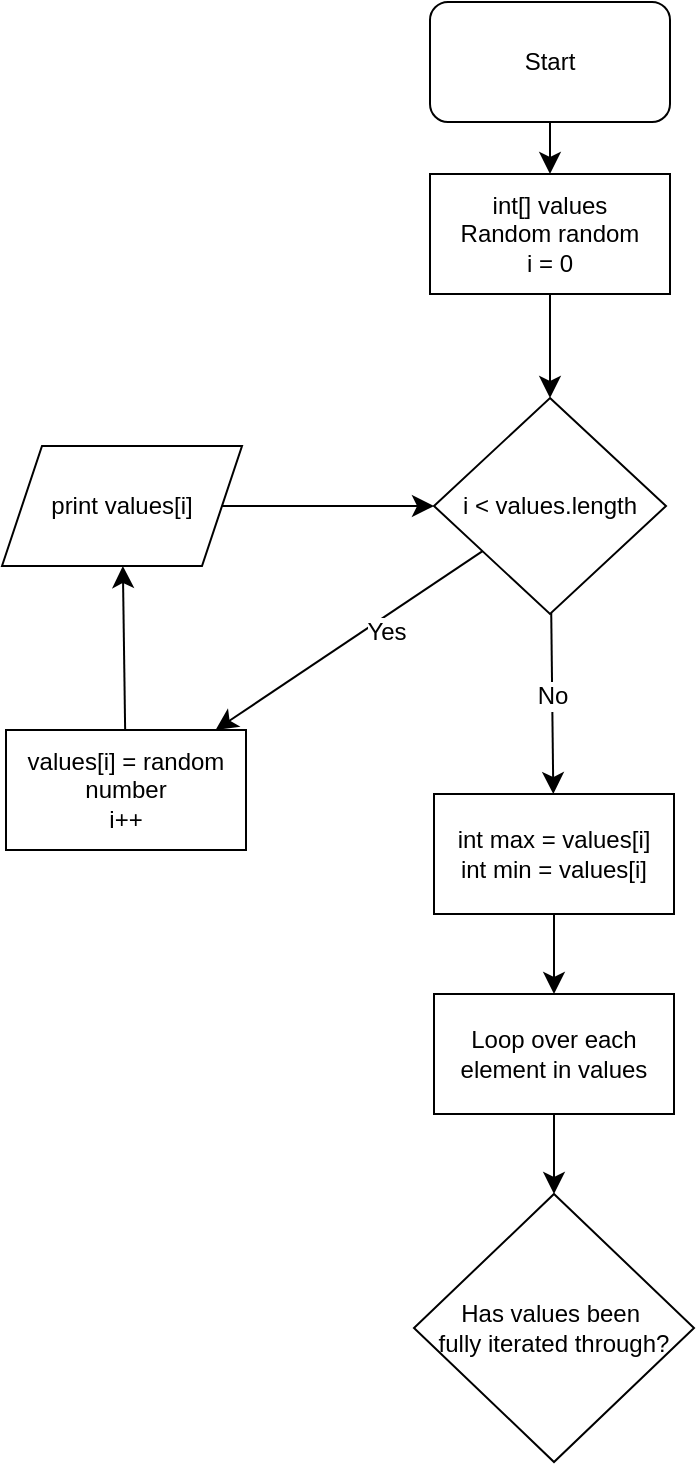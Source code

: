 <mxfile version="24.3.1" type="github">
  <diagram name="Page-1" id="FsuGxpL8HOvJ22LNAF80">
    <mxGraphModel dx="1720" dy="1352" grid="0" gridSize="10" guides="1" tooltips="1" connect="1" arrows="1" fold="1" page="0" pageScale="1" pageWidth="850" pageHeight="1100" math="0" shadow="0">
      <root>
        <mxCell id="0" />
        <mxCell id="1" parent="0" />
        <mxCell id="iq4Q4E2AROiZAFnfzlPP-4" value="" style="edgeStyle=none;curved=1;rounded=0;orthogonalLoop=1;jettySize=auto;html=1;fontSize=12;startSize=8;endSize=8;" edge="1" parent="1" source="iq4Q4E2AROiZAFnfzlPP-2" target="iq4Q4E2AROiZAFnfzlPP-3">
          <mxGeometry relative="1" as="geometry" />
        </mxCell>
        <mxCell id="iq4Q4E2AROiZAFnfzlPP-2" value="Start" style="rounded=1;whiteSpace=wrap;html=1;" vertex="1" parent="1">
          <mxGeometry x="53" y="-79" width="120" height="60" as="geometry" />
        </mxCell>
        <mxCell id="iq4Q4E2AROiZAFnfzlPP-6" value="" style="edgeStyle=none;curved=1;rounded=0;orthogonalLoop=1;jettySize=auto;html=1;fontSize=12;startSize=8;endSize=8;" edge="1" parent="1" source="iq4Q4E2AROiZAFnfzlPP-3" target="iq4Q4E2AROiZAFnfzlPP-5">
          <mxGeometry relative="1" as="geometry" />
        </mxCell>
        <mxCell id="iq4Q4E2AROiZAFnfzlPP-3" value="int[] values&lt;div&gt;Random random&lt;/div&gt;&lt;div&gt;i = 0&lt;/div&gt;" style="rounded=0;whiteSpace=wrap;html=1;" vertex="1" parent="1">
          <mxGeometry x="53" y="7" width="120" height="60" as="geometry" />
        </mxCell>
        <mxCell id="iq4Q4E2AROiZAFnfzlPP-10" value="" style="edgeStyle=none;curved=1;rounded=0;orthogonalLoop=1;jettySize=auto;html=1;fontSize=12;startSize=8;endSize=8;" edge="1" parent="1" source="iq4Q4E2AROiZAFnfzlPP-5" target="iq4Q4E2AROiZAFnfzlPP-9">
          <mxGeometry relative="1" as="geometry" />
        </mxCell>
        <mxCell id="iq4Q4E2AROiZAFnfzlPP-11" value="Yes" style="edgeLabel;html=1;align=center;verticalAlign=middle;resizable=0;points=[];fontSize=12;" vertex="1" connectable="0" parent="iq4Q4E2AROiZAFnfzlPP-10">
          <mxGeometry x="-0.219" y="6" relative="1" as="geometry">
            <mxPoint as="offset" />
          </mxGeometry>
        </mxCell>
        <mxCell id="iq4Q4E2AROiZAFnfzlPP-16" value="" style="edgeStyle=none;curved=1;rounded=0;orthogonalLoop=1;jettySize=auto;html=1;fontSize=12;startSize=8;endSize=8;" edge="1" parent="1" source="iq4Q4E2AROiZAFnfzlPP-5" target="iq4Q4E2AROiZAFnfzlPP-15">
          <mxGeometry relative="1" as="geometry" />
        </mxCell>
        <mxCell id="iq4Q4E2AROiZAFnfzlPP-17" value="No" style="edgeLabel;html=1;align=center;verticalAlign=middle;resizable=0;points=[];fontSize=12;" vertex="1" connectable="0" parent="iq4Q4E2AROiZAFnfzlPP-16">
          <mxGeometry x="-0.094" relative="1" as="geometry">
            <mxPoint as="offset" />
          </mxGeometry>
        </mxCell>
        <mxCell id="iq4Q4E2AROiZAFnfzlPP-5" value="i &amp;lt; values.length" style="rhombus;whiteSpace=wrap;html=1;rounded=0;" vertex="1" parent="1">
          <mxGeometry x="55" y="119" width="116" height="108" as="geometry" />
        </mxCell>
        <mxCell id="iq4Q4E2AROiZAFnfzlPP-13" value="" style="edgeStyle=none;curved=1;rounded=0;orthogonalLoop=1;jettySize=auto;html=1;fontSize=12;startSize=8;endSize=8;" edge="1" parent="1" source="iq4Q4E2AROiZAFnfzlPP-9" target="iq4Q4E2AROiZAFnfzlPP-12">
          <mxGeometry relative="1" as="geometry" />
        </mxCell>
        <mxCell id="iq4Q4E2AROiZAFnfzlPP-9" value="values[i] = random number&lt;div&gt;i++&lt;/div&gt;" style="whiteSpace=wrap;html=1;rounded=0;" vertex="1" parent="1">
          <mxGeometry x="-159" y="285" width="120" height="60" as="geometry" />
        </mxCell>
        <mxCell id="iq4Q4E2AROiZAFnfzlPP-14" style="edgeStyle=none;curved=1;rounded=0;orthogonalLoop=1;jettySize=auto;html=1;entryX=0;entryY=0.5;entryDx=0;entryDy=0;fontSize=12;startSize=8;endSize=8;" edge="1" parent="1" source="iq4Q4E2AROiZAFnfzlPP-12" target="iq4Q4E2AROiZAFnfzlPP-5">
          <mxGeometry relative="1" as="geometry" />
        </mxCell>
        <mxCell id="iq4Q4E2AROiZAFnfzlPP-12" value="print values[i]" style="shape=parallelogram;perimeter=parallelogramPerimeter;whiteSpace=wrap;html=1;fixedSize=1;rounded=0;" vertex="1" parent="1">
          <mxGeometry x="-161" y="143" width="120" height="60" as="geometry" />
        </mxCell>
        <mxCell id="iq4Q4E2AROiZAFnfzlPP-19" value="" style="edgeStyle=none;curved=1;rounded=0;orthogonalLoop=1;jettySize=auto;html=1;fontSize=12;startSize=8;endSize=8;" edge="1" parent="1" source="iq4Q4E2AROiZAFnfzlPP-15" target="iq4Q4E2AROiZAFnfzlPP-18">
          <mxGeometry relative="1" as="geometry" />
        </mxCell>
        <mxCell id="iq4Q4E2AROiZAFnfzlPP-15" value="int max = values[i]&lt;div&gt;int min = values[i]&lt;/div&gt;" style="whiteSpace=wrap;html=1;rounded=0;" vertex="1" parent="1">
          <mxGeometry x="55" y="317" width="120" height="60" as="geometry" />
        </mxCell>
        <mxCell id="iq4Q4E2AROiZAFnfzlPP-21" value="" style="edgeStyle=none;curved=1;rounded=0;orthogonalLoop=1;jettySize=auto;html=1;fontSize=12;startSize=8;endSize=8;" edge="1" parent="1" source="iq4Q4E2AROiZAFnfzlPP-18" target="iq4Q4E2AROiZAFnfzlPP-20">
          <mxGeometry relative="1" as="geometry" />
        </mxCell>
        <mxCell id="iq4Q4E2AROiZAFnfzlPP-18" value="Loop over each element in values" style="rounded=0;whiteSpace=wrap;html=1;" vertex="1" parent="1">
          <mxGeometry x="55" y="417" width="120" height="60" as="geometry" />
        </mxCell>
        <mxCell id="iq4Q4E2AROiZAFnfzlPP-20" value="Has values been&amp;nbsp;&lt;div&gt;fully iterated through?&lt;/div&gt;" style="rhombus;whiteSpace=wrap;html=1;rounded=0;" vertex="1" parent="1">
          <mxGeometry x="45" y="517" width="140" height="134" as="geometry" />
        </mxCell>
      </root>
    </mxGraphModel>
  </diagram>
</mxfile>
